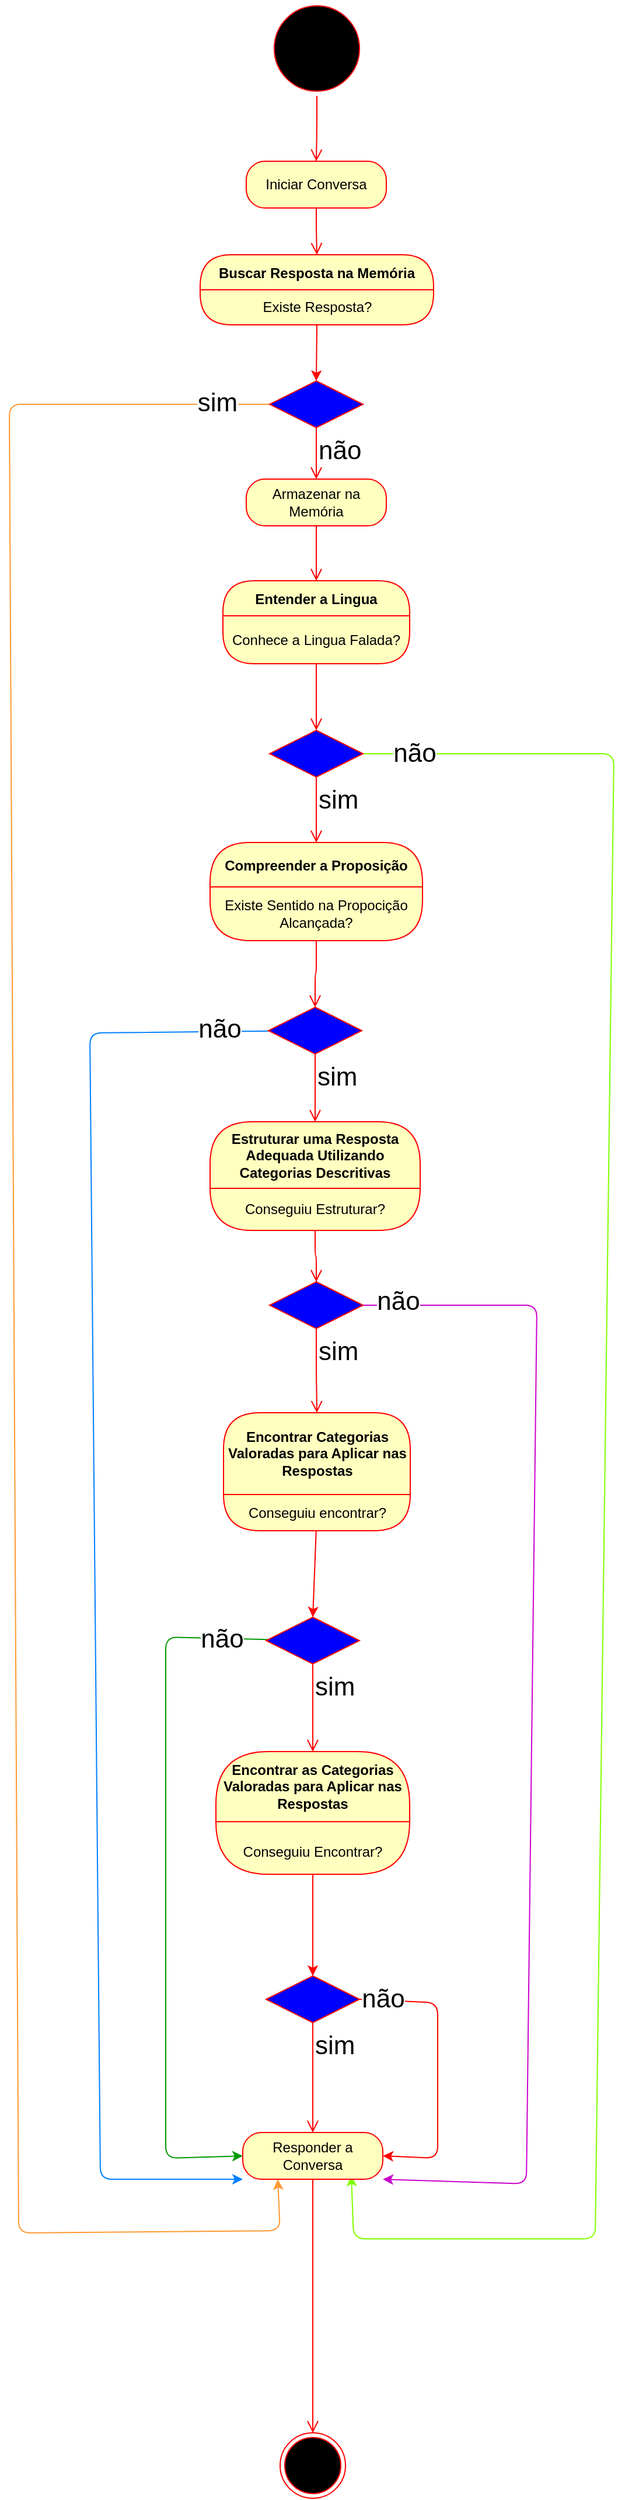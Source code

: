 <mxfile>
    <diagram id="ajJ6zpVRrcrcCG0nuid9" name="Página-1">
        <mxGraphModel dx="824" dy="566" grid="0" gridSize="10" guides="1" tooltips="1" connect="1" arrows="1" fold="1" page="1" pageScale="1" pageWidth="827" pageHeight="1169" math="0" shadow="0">
            <root>
                <mxCell id="0"/>
                <mxCell id="1" parent="0"/>
                <mxCell id="2" value="" style="ellipse;html=1;shape=startState;fillColor=#000000;strokeColor=#ff0000;" parent="1" vertex="1">
                    <mxGeometry x="374" y="4" width="81" height="81" as="geometry"/>
                </mxCell>
                <mxCell id="3" value="" style="edgeStyle=orthogonalEdgeStyle;html=1;verticalAlign=bottom;endArrow=open;endSize=8;strokeColor=#ff0000;entryX=0.5;entryY=0;entryDx=0;entryDy=0;" parent="1" source="2" target="4" edge="1">
                    <mxGeometry relative="1" as="geometry">
                        <mxPoint x="414" y="117" as="targetPoint"/>
                    </mxGeometry>
                </mxCell>
                <mxCell id="4" value="Iniciar Conversa" style="rounded=1;whiteSpace=wrap;html=1;arcSize=40;fontColor=#000000;fillColor=#ffffc0;strokeColor=#ff0000;" parent="1" vertex="1">
                    <mxGeometry x="354" y="141" width="120" height="40" as="geometry"/>
                </mxCell>
                <mxCell id="5" value="" style="edgeStyle=orthogonalEdgeStyle;html=1;verticalAlign=bottom;endArrow=open;endSize=8;strokeColor=#ff0000;entryX=0.5;entryY=0;entryDx=0;entryDy=0;" parent="1" source="4" target="6" edge="1">
                    <mxGeometry relative="1" as="geometry">
                        <mxPoint x="416" y="221" as="targetPoint"/>
                    </mxGeometry>
                </mxCell>
                <mxCell id="6" value="Buscar Resposta na Memória" style="swimlane;fontStyle=1;align=center;verticalAlign=middle;childLayout=stackLayout;horizontal=1;startSize=30;horizontalStack=0;resizeParent=0;resizeLast=1;container=0;fontColor=#000000;collapsible=0;rounded=1;arcSize=30;strokeColor=#ff0000;fillColor=#ffffc0;swimlaneFillColor=#ffffc0;dropTarget=0;" parent="1" vertex="1">
                    <mxGeometry x="314.5" y="221" width="200" height="60" as="geometry"/>
                </mxCell>
                <mxCell id="7" value="Existe Resposta?" style="text;html=1;strokeColor=none;fillColor=none;align=center;verticalAlign=middle;spacingLeft=4;spacingRight=4;whiteSpace=wrap;overflow=hidden;rotatable=0;fontColor=#000000;" parent="6" vertex="1">
                    <mxGeometry y="30" width="200" height="30" as="geometry"/>
                </mxCell>
                <mxCell id="74" style="edgeStyle=none;html=1;exitX=0;exitY=0.5;exitDx=0;exitDy=0;entryX=0.25;entryY=1;entryDx=0;entryDy=0;strokeColor=#FF9933;fontSize=22;" edge="1" parent="1" source="11" target="45">
                    <mxGeometry relative="1" as="geometry">
                        <Array as="points">
                            <mxPoint x="151" y="349"/>
                            <mxPoint x="159" y="1914"/>
                            <mxPoint x="383" y="1912"/>
                        </Array>
                    </mxGeometry>
                </mxCell>
                <mxCell id="76" value="sim" style="edgeLabel;html=1;align=center;verticalAlign=middle;resizable=0;points=[];fontSize=22;" vertex="1" connectable="0" parent="74">
                    <mxGeometry x="-0.956" y="-1" relative="1" as="geometry">
                        <mxPoint as="offset"/>
                    </mxGeometry>
                </mxCell>
                <mxCell id="11" value="" style="rhombus;whiteSpace=wrap;html=1;fillColor=#0000FF;strokeColor=#ff0000;" parent="1" vertex="1">
                    <mxGeometry x="374" y="329" width="80" height="40" as="geometry"/>
                </mxCell>
                <mxCell id="13" value="&lt;font style=&quot;font-size: 22px;&quot;&gt;não&lt;/font&gt;" style="edgeStyle=orthogonalEdgeStyle;html=1;align=left;verticalAlign=top;endArrow=open;endSize=8;strokeColor=#ff0000;entryX=0.5;entryY=0;entryDx=0;entryDy=0;" parent="1" source="11" target="16" edge="1">
                    <mxGeometry x="-1" relative="1" as="geometry">
                        <mxPoint x="414" y="483" as="targetPoint"/>
                    </mxGeometry>
                </mxCell>
                <mxCell id="15" style="edgeStyle=none;html=1;exitX=0.5;exitY=1;exitDx=0;exitDy=0;entryX=0.5;entryY=0;entryDx=0;entryDy=0;strokeColor=#FF0000;" parent="1" source="7" target="11" edge="1">
                    <mxGeometry relative="1" as="geometry"/>
                </mxCell>
                <mxCell id="16" value="Armazenar na Memória" style="rounded=1;whiteSpace=wrap;html=1;arcSize=40;fontColor=#000000;fillColor=#ffffc0;strokeColor=#ff0000;" parent="1" vertex="1">
                    <mxGeometry x="354" y="413" width="120" height="40" as="geometry"/>
                </mxCell>
                <mxCell id="17" value="" style="edgeStyle=orthogonalEdgeStyle;html=1;verticalAlign=bottom;endArrow=open;endSize=8;strokeColor=#ff0000;entryX=0.5;entryY=0;entryDx=0;entryDy=0;" parent="1" source="16" target="18" edge="1">
                    <mxGeometry relative="1" as="geometry">
                        <mxPoint x="414" y="523" as="targetPoint"/>
                    </mxGeometry>
                </mxCell>
                <mxCell id="18" value="Entender a Lingua" style="swimlane;fontStyle=1;align=center;verticalAlign=middle;childLayout=stackLayout;horizontal=1;startSize=30;horizontalStack=0;resizeParent=0;resizeLast=1;container=0;fontColor=#000000;collapsible=0;rounded=1;arcSize=30;strokeColor=#ff0000;fillColor=#ffffc0;swimlaneFillColor=#ffffc0;dropTarget=0;" parent="1" vertex="1">
                    <mxGeometry x="334" y="500" width="160" height="71" as="geometry"/>
                </mxCell>
                <mxCell id="19" value="Conhece a Lingua Falada?" style="text;html=1;strokeColor=none;fillColor=none;align=center;verticalAlign=middle;spacingLeft=4;spacingRight=4;whiteSpace=wrap;overflow=hidden;rotatable=0;fontColor=#000000;" parent="18" vertex="1">
                    <mxGeometry y="30" width="160" height="41" as="geometry"/>
                </mxCell>
                <mxCell id="20" value="" style="edgeStyle=orthogonalEdgeStyle;html=1;verticalAlign=bottom;endArrow=open;endSize=8;strokeColor=#ff0000;entryX=0.5;entryY=0;entryDx=0;entryDy=0;" parent="1" source="18" target="24" edge="1">
                    <mxGeometry relative="1" as="geometry">
                        <mxPoint x="414" y="686" as="targetPoint"/>
                    </mxGeometry>
                </mxCell>
                <mxCell id="72" style="edgeStyle=none;html=1;strokeColor=#80FF00;fontSize=22;" edge="1" parent="1" source="24">
                    <mxGeometry relative="1" as="geometry">
                        <mxPoint x="444" y="1865" as="targetPoint"/>
                        <Array as="points">
                            <mxPoint x="669" y="648"/>
                            <mxPoint x="653" y="1919"/>
                            <mxPoint x="446" y="1919"/>
                        </Array>
                    </mxGeometry>
                </mxCell>
                <mxCell id="73" value="não" style="edgeLabel;html=1;align=center;verticalAlign=middle;resizable=0;points=[];fontSize=22;" vertex="1" connectable="0" parent="72">
                    <mxGeometry x="-0.95" relative="1" as="geometry">
                        <mxPoint as="offset"/>
                    </mxGeometry>
                </mxCell>
                <mxCell id="24" value="" style="rhombus;whiteSpace=wrap;html=1;fillColor=#0000FF;strokeColor=#ff0000;" parent="1" vertex="1">
                    <mxGeometry x="374" y="628" width="80" height="40" as="geometry"/>
                </mxCell>
                <mxCell id="26" value="&lt;font style=&quot;font-size: 22px;&quot;&gt;sim&lt;/font&gt;" style="edgeStyle=orthogonalEdgeStyle;html=1;align=left;verticalAlign=top;endArrow=open;endSize=8;strokeColor=#ff0000;entryX=0.5;entryY=0;entryDx=0;entryDy=0;" parent="1" source="24" target="30" edge="1">
                    <mxGeometry x="-1" relative="1" as="geometry">
                        <mxPoint x="414" y="708" as="targetPoint"/>
                    </mxGeometry>
                </mxCell>
                <mxCell id="30" value="Compreender a Proposição" style="swimlane;fontStyle=1;align=center;verticalAlign=middle;childLayout=stackLayout;horizontal=1;startSize=38;horizontalStack=0;resizeParent=0;resizeLast=1;container=0;fontColor=#000000;collapsible=0;rounded=1;arcSize=30;strokeColor=#ff0000;fillColor=#ffffc0;swimlaneFillColor=#ffffc0;dropTarget=0;" parent="1" vertex="1">
                    <mxGeometry x="323" y="724" width="182" height="84" as="geometry"/>
                </mxCell>
                <mxCell id="31" value="Existe Sentido na Propocição Alcançada?" style="text;html=1;strokeColor=none;fillColor=none;align=center;verticalAlign=middle;spacingLeft=4;spacingRight=4;whiteSpace=wrap;overflow=hidden;rotatable=0;fontColor=#000000;" parent="30" vertex="1">
                    <mxGeometry y="38" width="182" height="46" as="geometry"/>
                </mxCell>
                <mxCell id="32" value="" style="edgeStyle=orthogonalEdgeStyle;html=1;verticalAlign=bottom;endArrow=open;endSize=8;strokeColor=#ff0000;entryX=0.5;entryY=0;entryDx=0;entryDy=0;" parent="1" source="30" target="33" edge="1">
                    <mxGeometry relative="1" as="geometry">
                        <mxPoint x="416" y="948" as="targetPoint"/>
                    </mxGeometry>
                </mxCell>
                <mxCell id="71" style="edgeStyle=none;html=1;strokeColor=#007FFF;fontSize=22;entryX=0;entryY=1;entryDx=0;entryDy=0;" edge="1" parent="1" source="33" target="45">
                    <mxGeometry relative="1" as="geometry">
                        <mxPoint x="413" y="2061.895" as="targetPoint"/>
                        <Array as="points">
                            <mxPoint x="220" y="887"/>
                            <mxPoint x="229" y="1868"/>
                        </Array>
                    </mxGeometry>
                </mxCell>
                <mxCell id="75" value="não" style="edgeLabel;html=1;align=center;verticalAlign=middle;resizable=0;points=[];fontSize=22;" vertex="1" connectable="0" parent="71">
                    <mxGeometry x="-0.931" y="-2" relative="1" as="geometry">
                        <mxPoint as="offset"/>
                    </mxGeometry>
                </mxCell>
                <mxCell id="33" value="" style="rhombus;whiteSpace=wrap;html=1;fillColor=#0000FF;strokeColor=#ff0000;" parent="1" vertex="1">
                    <mxGeometry x="373" y="865" width="80" height="40" as="geometry"/>
                </mxCell>
                <mxCell id="35" value="&lt;font style=&quot;font-size: 22px;&quot;&gt;sim&lt;/font&gt;" style="edgeStyle=orthogonalEdgeStyle;html=1;align=left;verticalAlign=top;endArrow=open;endSize=8;strokeColor=#ff0000;entryX=0.5;entryY=0;entryDx=0;entryDy=0;" parent="1" source="33" target="36" edge="1">
                    <mxGeometry x="-1" relative="1" as="geometry">
                        <mxPoint x="416" y="1106" as="targetPoint"/>
                    </mxGeometry>
                </mxCell>
                <mxCell id="36" value="Estruturar uma Resposta Adequada Utilizando Categorias Descritivas" style="swimlane;fontStyle=1;align=center;verticalAlign=middle;childLayout=stackLayout;horizontal=1;startSize=57;horizontalStack=0;resizeParent=0;resizeLast=1;container=0;fontColor=#000000;collapsible=0;rounded=1;arcSize=30;strokeColor=#ff0000;fillColor=#ffffc0;swimlaneFillColor=#ffffc0;dropTarget=0;whiteSpace=wrap;" parent="1" vertex="1">
                    <mxGeometry x="323" y="963" width="180" height="93" as="geometry"/>
                </mxCell>
                <mxCell id="37" value="Conseguiu Estruturar?" style="text;html=1;strokeColor=none;fillColor=none;align=center;verticalAlign=middle;spacingLeft=4;spacingRight=4;whiteSpace=wrap;overflow=hidden;rotatable=0;fontColor=#000000;" parent="36" vertex="1">
                    <mxGeometry y="57" width="180" height="36" as="geometry"/>
                </mxCell>
                <mxCell id="38" value="" style="edgeStyle=orthogonalEdgeStyle;html=1;verticalAlign=bottom;endArrow=open;endSize=8;strokeColor=#ff0000;entryX=0.5;entryY=0;entryDx=0;entryDy=0;" parent="1" source="36" target="40" edge="1">
                    <mxGeometry relative="1" as="geometry">
                        <mxPoint x="414" y="1272" as="targetPoint"/>
                    </mxGeometry>
                </mxCell>
                <mxCell id="70" style="edgeStyle=none;html=1;entryX=1;entryY=1;entryDx=0;entryDy=0;strokeColor=#CC00CC;fontSize=22;" edge="1" parent="1" source="40" target="45">
                    <mxGeometry relative="1" as="geometry">
                        <Array as="points">
                            <mxPoint x="603" y="1120"/>
                            <mxPoint x="594" y="1872"/>
                        </Array>
                    </mxGeometry>
                </mxCell>
                <mxCell id="79" value="não" style="edgeLabel;html=1;align=center;verticalAlign=middle;resizable=0;points=[];fontSize=22;" vertex="1" connectable="0" parent="70">
                    <mxGeometry x="-0.942" y="3" relative="1" as="geometry">
                        <mxPoint as="offset"/>
                    </mxGeometry>
                </mxCell>
                <mxCell id="40" value="" style="rhombus;whiteSpace=wrap;html=1;fillColor=#0000FF;strokeColor=#ff0000;" parent="1" vertex="1">
                    <mxGeometry x="374" y="1100" width="80" height="40" as="geometry"/>
                </mxCell>
                <mxCell id="42" value="&lt;font style=&quot;font-size: 22px;&quot;&gt;sim&lt;/font&gt;" style="edgeStyle=orthogonalEdgeStyle;html=1;align=left;verticalAlign=top;endArrow=open;endSize=8;strokeColor=#ff0000;entryX=0.5;entryY=0;entryDx=0;entryDy=0;" parent="1" source="40" target="50" edge="1">
                    <mxGeometry x="-1" relative="1" as="geometry">
                        <mxPoint x="413.5" y="1231" as="targetPoint"/>
                    </mxGeometry>
                </mxCell>
                <mxCell id="45" value="Responder a Conversa" style="rounded=1;whiteSpace=wrap;html=1;arcSize=40;fontColor=#000000;fillColor=#ffffc0;strokeColor=#ff0000;" parent="1" vertex="1">
                    <mxGeometry x="351" y="1828" width="120" height="40" as="geometry"/>
                </mxCell>
                <mxCell id="46" value="" style="edgeStyle=orthogonalEdgeStyle;html=1;verticalAlign=bottom;endArrow=open;endSize=8;strokeColor=#ff0000;entryX=0.5;entryY=0;entryDx=0;entryDy=0;" parent="1" source="45" target="47" edge="1">
                    <mxGeometry relative="1" as="geometry">
                        <mxPoint x="411" y="1886" as="targetPoint"/>
                    </mxGeometry>
                </mxCell>
                <mxCell id="47" value="" style="ellipse;html=1;shape=endState;fillColor=#000000;strokeColor=#ff0000;" parent="1" vertex="1">
                    <mxGeometry x="383" y="2085" width="56" height="56" as="geometry"/>
                </mxCell>
                <mxCell id="50" value="Encontrar Categorias Valoradas para Aplicar nas Respostas" style="swimlane;fontStyle=1;align=center;verticalAlign=middle;childLayout=stackLayout;horizontal=1;startSize=70;horizontalStack=0;resizeParent=0;resizeLast=1;container=0;fontColor=#000000;collapsible=0;rounded=1;arcSize=30;strokeColor=#ff0000;fillColor=#ffffc0;swimlaneFillColor=#ffffc0;dropTarget=0;whiteSpace=wrap;" vertex="1" parent="1">
                    <mxGeometry x="334.5" y="1212" width="160" height="101" as="geometry"/>
                </mxCell>
                <mxCell id="51" value="Conseguiu encontrar?" style="text;html=1;strokeColor=none;fillColor=none;align=center;verticalAlign=middle;spacingLeft=4;spacingRight=4;whiteSpace=wrap;overflow=hidden;rotatable=0;fontColor=#000000;" vertex="1" parent="50">
                    <mxGeometry y="70" width="160" height="31" as="geometry"/>
                </mxCell>
                <mxCell id="69" style="edgeStyle=none;html=1;entryX=0;entryY=0.5;entryDx=0;entryDy=0;strokeColor=#009900;fontSize=22;" edge="1" parent="1" source="53" target="45">
                    <mxGeometry relative="1" as="geometry">
                        <Array as="points">
                            <mxPoint x="285" y="1404"/>
                            <mxPoint x="285" y="1850"/>
                        </Array>
                    </mxGeometry>
                </mxCell>
                <mxCell id="78" value="não" style="edgeLabel;html=1;align=center;verticalAlign=middle;resizable=0;points=[];fontSize=22;" vertex="1" connectable="0" parent="69">
                    <mxGeometry x="-0.865" y="1" relative="1" as="geometry">
                        <mxPoint as="offset"/>
                    </mxGeometry>
                </mxCell>
                <mxCell id="53" value="" style="rhombus;whiteSpace=wrap;html=1;fillColor=#0000FF;strokeColor=#ff0000;" vertex="1" parent="1">
                    <mxGeometry x="371" y="1387" width="80" height="40" as="geometry"/>
                </mxCell>
                <mxCell id="54" value="&lt;font style=&quot;font-size: 22px;&quot;&gt;sim&lt;/font&gt;" style="edgeStyle=orthogonalEdgeStyle;html=1;align=left;verticalAlign=top;endArrow=open;endSize=8;strokeColor=#ff0000;entryX=0.5;entryY=0;entryDx=0;entryDy=0;" edge="1" parent="1" source="53" target="59">
                    <mxGeometry x="-1" relative="1" as="geometry">
                        <mxPoint x="411" y="1470" as="targetPoint"/>
                    </mxGeometry>
                </mxCell>
                <mxCell id="55" style="edgeStyle=none;html=1;entryX=0.5;entryY=0;entryDx=0;entryDy=0;strokeColor=#FF0000;fontSize=22;" edge="1" parent="1" source="51" target="53">
                    <mxGeometry relative="1" as="geometry"/>
                </mxCell>
                <mxCell id="59" value="Encontrar as Categorias Valoradas para Aplicar nas Respostas" style="swimlane;fontStyle=1;align=center;verticalAlign=middle;childLayout=stackLayout;horizontal=1;startSize=60;horizontalStack=0;resizeParent=0;resizeLast=1;container=0;fontColor=#000000;collapsible=0;rounded=1;arcSize=30;strokeColor=#ff0000;fillColor=#ffffc0;swimlaneFillColor=#ffffc0;dropTarget=0;fontSize=12;whiteSpace=wrap;" vertex="1" parent="1">
                    <mxGeometry x="328" y="1502" width="166" height="105" as="geometry"/>
                </mxCell>
                <mxCell id="60" value="&lt;font style=&quot;font-size: 12px;&quot;&gt;Conseguiu Encontrar?&lt;/font&gt;" style="text;html=1;strokeColor=none;fillColor=none;align=center;verticalAlign=middle;spacingLeft=4;spacingRight=4;whiteSpace=wrap;overflow=hidden;rotatable=0;fontColor=#000000;fontSize=22;" vertex="1" parent="59">
                    <mxGeometry y="60" width="166" height="45" as="geometry"/>
                </mxCell>
                <mxCell id="68" style="edgeStyle=none;html=1;exitX=1;exitY=0.5;exitDx=0;exitDy=0;entryX=1;entryY=0.5;entryDx=0;entryDy=0;strokeColor=#FF0000;fontSize=22;" edge="1" parent="1" source="64" target="45">
                    <mxGeometry relative="1" as="geometry">
                        <Array as="points">
                            <mxPoint x="518" y="1717"/>
                            <mxPoint x="518" y="1850"/>
                        </Array>
                    </mxGeometry>
                </mxCell>
                <mxCell id="77" value="não" style="edgeLabel;html=1;align=center;verticalAlign=middle;resizable=0;points=[];fontSize=22;" vertex="1" connectable="0" parent="68">
                    <mxGeometry x="-0.839" y="1" relative="1" as="geometry">
                        <mxPoint as="offset"/>
                    </mxGeometry>
                </mxCell>
                <mxCell id="64" value="" style="rhombus;whiteSpace=wrap;html=1;fillColor=#0000FF;strokeColor=#ff0000;" vertex="1" parent="1">
                    <mxGeometry x="371" y="1694" width="80" height="40" as="geometry"/>
                </mxCell>
                <mxCell id="65" value="&lt;font style=&quot;font-size: 22px;&quot;&gt;sim&lt;/font&gt;" style="edgeStyle=orthogonalEdgeStyle;html=1;align=left;verticalAlign=top;endArrow=open;endSize=8;strokeColor=#ff0000;entryX=0.5;entryY=0;entryDx=0;entryDy=0;" edge="1" parent="1" source="64" target="45">
                    <mxGeometry x="-1" relative="1" as="geometry">
                        <mxPoint x="411" y="1763.0" as="targetPoint"/>
                    </mxGeometry>
                </mxCell>
                <mxCell id="66" style="edgeStyle=none;html=1;entryX=0.5;entryY=0;entryDx=0;entryDy=0;strokeColor=#FF0000;fontSize=22;exitX=0.5;exitY=1;exitDx=0;exitDy=0;" edge="1" parent="1" target="64" source="60">
                    <mxGeometry relative="1" as="geometry">
                        <mxPoint x="413" y="1614" as="sourcePoint"/>
                    </mxGeometry>
                </mxCell>
            </root>
        </mxGraphModel>
    </diagram>
</mxfile>